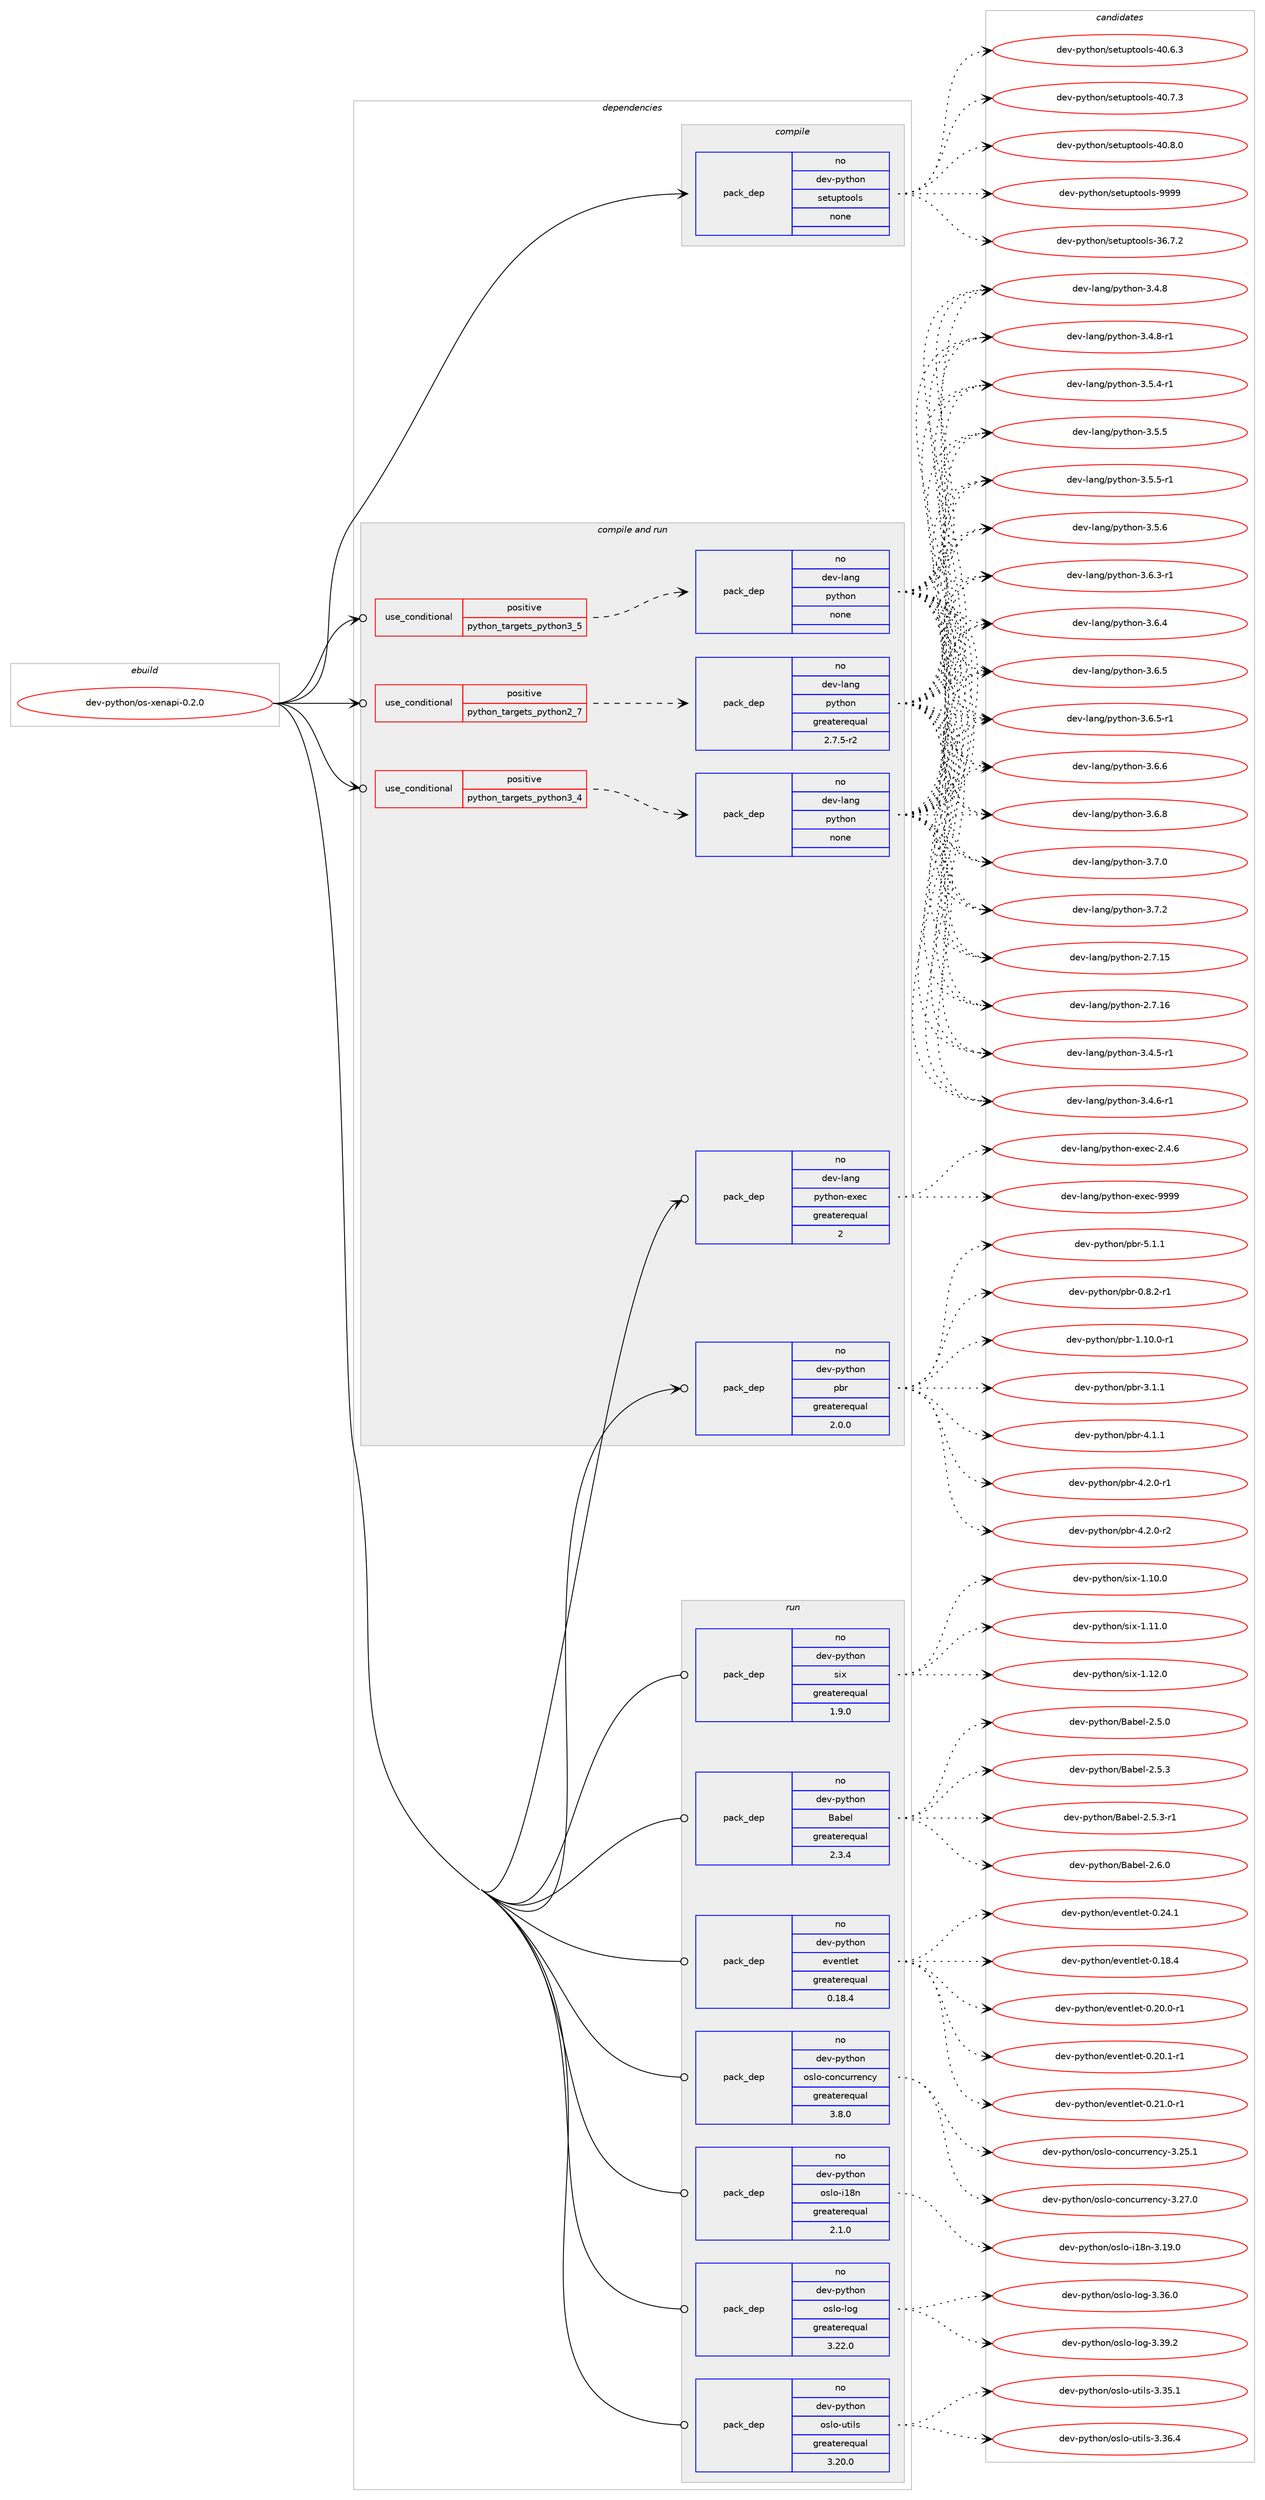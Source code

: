 digraph prolog {

# *************
# Graph options
# *************

newrank=true;
concentrate=true;
compound=true;
graph [rankdir=LR,fontname=Helvetica,fontsize=10,ranksep=1.5];#, ranksep=2.5, nodesep=0.2];
edge  [arrowhead=vee];
node  [fontname=Helvetica,fontsize=10];

# **********
# The ebuild
# **********

subgraph cluster_leftcol {
color=gray;
rank=same;
label=<<i>ebuild</i>>;
id [label="dev-python/os-xenapi-0.2.0", color=red, width=4, href="../dev-python/os-xenapi-0.2.0.svg"];
}

# ****************
# The dependencies
# ****************

subgraph cluster_midcol {
color=gray;
label=<<i>dependencies</i>>;
subgraph cluster_compile {
fillcolor="#eeeeee";
style=filled;
label=<<i>compile</i>>;
subgraph pack1020508 {
dependency1422434 [label=<<TABLE BORDER="0" CELLBORDER="1" CELLSPACING="0" CELLPADDING="4" WIDTH="220"><TR><TD ROWSPAN="6" CELLPADDING="30">pack_dep</TD></TR><TR><TD WIDTH="110">no</TD></TR><TR><TD>dev-python</TD></TR><TR><TD>setuptools</TD></TR><TR><TD>none</TD></TR><TR><TD></TD></TR></TABLE>>, shape=none, color=blue];
}
id:e -> dependency1422434:w [weight=20,style="solid",arrowhead="vee"];
}
subgraph cluster_compileandrun {
fillcolor="#eeeeee";
style=filled;
label=<<i>compile and run</i>>;
subgraph cond378649 {
dependency1422435 [label=<<TABLE BORDER="0" CELLBORDER="1" CELLSPACING="0" CELLPADDING="4"><TR><TD ROWSPAN="3" CELLPADDING="10">use_conditional</TD></TR><TR><TD>positive</TD></TR><TR><TD>python_targets_python2_7</TD></TR></TABLE>>, shape=none, color=red];
subgraph pack1020509 {
dependency1422436 [label=<<TABLE BORDER="0" CELLBORDER="1" CELLSPACING="0" CELLPADDING="4" WIDTH="220"><TR><TD ROWSPAN="6" CELLPADDING="30">pack_dep</TD></TR><TR><TD WIDTH="110">no</TD></TR><TR><TD>dev-lang</TD></TR><TR><TD>python</TD></TR><TR><TD>greaterequal</TD></TR><TR><TD>2.7.5-r2</TD></TR></TABLE>>, shape=none, color=blue];
}
dependency1422435:e -> dependency1422436:w [weight=20,style="dashed",arrowhead="vee"];
}
id:e -> dependency1422435:w [weight=20,style="solid",arrowhead="odotvee"];
subgraph cond378650 {
dependency1422437 [label=<<TABLE BORDER="0" CELLBORDER="1" CELLSPACING="0" CELLPADDING="4"><TR><TD ROWSPAN="3" CELLPADDING="10">use_conditional</TD></TR><TR><TD>positive</TD></TR><TR><TD>python_targets_python3_4</TD></TR></TABLE>>, shape=none, color=red];
subgraph pack1020510 {
dependency1422438 [label=<<TABLE BORDER="0" CELLBORDER="1" CELLSPACING="0" CELLPADDING="4" WIDTH="220"><TR><TD ROWSPAN="6" CELLPADDING="30">pack_dep</TD></TR><TR><TD WIDTH="110">no</TD></TR><TR><TD>dev-lang</TD></TR><TR><TD>python</TD></TR><TR><TD>none</TD></TR><TR><TD></TD></TR></TABLE>>, shape=none, color=blue];
}
dependency1422437:e -> dependency1422438:w [weight=20,style="dashed",arrowhead="vee"];
}
id:e -> dependency1422437:w [weight=20,style="solid",arrowhead="odotvee"];
subgraph cond378651 {
dependency1422439 [label=<<TABLE BORDER="0" CELLBORDER="1" CELLSPACING="0" CELLPADDING="4"><TR><TD ROWSPAN="3" CELLPADDING="10">use_conditional</TD></TR><TR><TD>positive</TD></TR><TR><TD>python_targets_python3_5</TD></TR></TABLE>>, shape=none, color=red];
subgraph pack1020511 {
dependency1422440 [label=<<TABLE BORDER="0" CELLBORDER="1" CELLSPACING="0" CELLPADDING="4" WIDTH="220"><TR><TD ROWSPAN="6" CELLPADDING="30">pack_dep</TD></TR><TR><TD WIDTH="110">no</TD></TR><TR><TD>dev-lang</TD></TR><TR><TD>python</TD></TR><TR><TD>none</TD></TR><TR><TD></TD></TR></TABLE>>, shape=none, color=blue];
}
dependency1422439:e -> dependency1422440:w [weight=20,style="dashed",arrowhead="vee"];
}
id:e -> dependency1422439:w [weight=20,style="solid",arrowhead="odotvee"];
subgraph pack1020512 {
dependency1422441 [label=<<TABLE BORDER="0" CELLBORDER="1" CELLSPACING="0" CELLPADDING="4" WIDTH="220"><TR><TD ROWSPAN="6" CELLPADDING="30">pack_dep</TD></TR><TR><TD WIDTH="110">no</TD></TR><TR><TD>dev-lang</TD></TR><TR><TD>python-exec</TD></TR><TR><TD>greaterequal</TD></TR><TR><TD>2</TD></TR></TABLE>>, shape=none, color=blue];
}
id:e -> dependency1422441:w [weight=20,style="solid",arrowhead="odotvee"];
subgraph pack1020513 {
dependency1422442 [label=<<TABLE BORDER="0" CELLBORDER="1" CELLSPACING="0" CELLPADDING="4" WIDTH="220"><TR><TD ROWSPAN="6" CELLPADDING="30">pack_dep</TD></TR><TR><TD WIDTH="110">no</TD></TR><TR><TD>dev-python</TD></TR><TR><TD>pbr</TD></TR><TR><TD>greaterequal</TD></TR><TR><TD>2.0.0</TD></TR></TABLE>>, shape=none, color=blue];
}
id:e -> dependency1422442:w [weight=20,style="solid",arrowhead="odotvee"];
}
subgraph cluster_run {
fillcolor="#eeeeee";
style=filled;
label=<<i>run</i>>;
subgraph pack1020514 {
dependency1422443 [label=<<TABLE BORDER="0" CELLBORDER="1" CELLSPACING="0" CELLPADDING="4" WIDTH="220"><TR><TD ROWSPAN="6" CELLPADDING="30">pack_dep</TD></TR><TR><TD WIDTH="110">no</TD></TR><TR><TD>dev-python</TD></TR><TR><TD>Babel</TD></TR><TR><TD>greaterequal</TD></TR><TR><TD>2.3.4</TD></TR></TABLE>>, shape=none, color=blue];
}
id:e -> dependency1422443:w [weight=20,style="solid",arrowhead="odot"];
subgraph pack1020515 {
dependency1422444 [label=<<TABLE BORDER="0" CELLBORDER="1" CELLSPACING="0" CELLPADDING="4" WIDTH="220"><TR><TD ROWSPAN="6" CELLPADDING="30">pack_dep</TD></TR><TR><TD WIDTH="110">no</TD></TR><TR><TD>dev-python</TD></TR><TR><TD>eventlet</TD></TR><TR><TD>greaterequal</TD></TR><TR><TD>0.18.4</TD></TR></TABLE>>, shape=none, color=blue];
}
id:e -> dependency1422444:w [weight=20,style="solid",arrowhead="odot"];
subgraph pack1020516 {
dependency1422445 [label=<<TABLE BORDER="0" CELLBORDER="1" CELLSPACING="0" CELLPADDING="4" WIDTH="220"><TR><TD ROWSPAN="6" CELLPADDING="30">pack_dep</TD></TR><TR><TD WIDTH="110">no</TD></TR><TR><TD>dev-python</TD></TR><TR><TD>oslo-concurrency</TD></TR><TR><TD>greaterequal</TD></TR><TR><TD>3.8.0</TD></TR></TABLE>>, shape=none, color=blue];
}
id:e -> dependency1422445:w [weight=20,style="solid",arrowhead="odot"];
subgraph pack1020517 {
dependency1422446 [label=<<TABLE BORDER="0" CELLBORDER="1" CELLSPACING="0" CELLPADDING="4" WIDTH="220"><TR><TD ROWSPAN="6" CELLPADDING="30">pack_dep</TD></TR><TR><TD WIDTH="110">no</TD></TR><TR><TD>dev-python</TD></TR><TR><TD>oslo-i18n</TD></TR><TR><TD>greaterequal</TD></TR><TR><TD>2.1.0</TD></TR></TABLE>>, shape=none, color=blue];
}
id:e -> dependency1422446:w [weight=20,style="solid",arrowhead="odot"];
subgraph pack1020518 {
dependency1422447 [label=<<TABLE BORDER="0" CELLBORDER="1" CELLSPACING="0" CELLPADDING="4" WIDTH="220"><TR><TD ROWSPAN="6" CELLPADDING="30">pack_dep</TD></TR><TR><TD WIDTH="110">no</TD></TR><TR><TD>dev-python</TD></TR><TR><TD>oslo-log</TD></TR><TR><TD>greaterequal</TD></TR><TR><TD>3.22.0</TD></TR></TABLE>>, shape=none, color=blue];
}
id:e -> dependency1422447:w [weight=20,style="solid",arrowhead="odot"];
subgraph pack1020519 {
dependency1422448 [label=<<TABLE BORDER="0" CELLBORDER="1" CELLSPACING="0" CELLPADDING="4" WIDTH="220"><TR><TD ROWSPAN="6" CELLPADDING="30">pack_dep</TD></TR><TR><TD WIDTH="110">no</TD></TR><TR><TD>dev-python</TD></TR><TR><TD>oslo-utils</TD></TR><TR><TD>greaterequal</TD></TR><TR><TD>3.20.0</TD></TR></TABLE>>, shape=none, color=blue];
}
id:e -> dependency1422448:w [weight=20,style="solid",arrowhead="odot"];
subgraph pack1020520 {
dependency1422449 [label=<<TABLE BORDER="0" CELLBORDER="1" CELLSPACING="0" CELLPADDING="4" WIDTH="220"><TR><TD ROWSPAN="6" CELLPADDING="30">pack_dep</TD></TR><TR><TD WIDTH="110">no</TD></TR><TR><TD>dev-python</TD></TR><TR><TD>six</TD></TR><TR><TD>greaterequal</TD></TR><TR><TD>1.9.0</TD></TR></TABLE>>, shape=none, color=blue];
}
id:e -> dependency1422449:w [weight=20,style="solid",arrowhead="odot"];
}
}

# **************
# The candidates
# **************

subgraph cluster_choices {
rank=same;
color=gray;
label=<<i>candidates</i>>;

subgraph choice1020508 {
color=black;
nodesep=1;
choice100101118451121211161041111104711510111611711211611111110811545515446554650 [label="dev-python/setuptools-36.7.2", color=red, width=4,href="../dev-python/setuptools-36.7.2.svg"];
choice100101118451121211161041111104711510111611711211611111110811545524846544651 [label="dev-python/setuptools-40.6.3", color=red, width=4,href="../dev-python/setuptools-40.6.3.svg"];
choice100101118451121211161041111104711510111611711211611111110811545524846554651 [label="dev-python/setuptools-40.7.3", color=red, width=4,href="../dev-python/setuptools-40.7.3.svg"];
choice100101118451121211161041111104711510111611711211611111110811545524846564648 [label="dev-python/setuptools-40.8.0", color=red, width=4,href="../dev-python/setuptools-40.8.0.svg"];
choice10010111845112121116104111110471151011161171121161111111081154557575757 [label="dev-python/setuptools-9999", color=red, width=4,href="../dev-python/setuptools-9999.svg"];
dependency1422434:e -> choice100101118451121211161041111104711510111611711211611111110811545515446554650:w [style=dotted,weight="100"];
dependency1422434:e -> choice100101118451121211161041111104711510111611711211611111110811545524846544651:w [style=dotted,weight="100"];
dependency1422434:e -> choice100101118451121211161041111104711510111611711211611111110811545524846554651:w [style=dotted,weight="100"];
dependency1422434:e -> choice100101118451121211161041111104711510111611711211611111110811545524846564648:w [style=dotted,weight="100"];
dependency1422434:e -> choice10010111845112121116104111110471151011161171121161111111081154557575757:w [style=dotted,weight="100"];
}
subgraph choice1020509 {
color=black;
nodesep=1;
choice10010111845108971101034711212111610411111045504655464953 [label="dev-lang/python-2.7.15", color=red, width=4,href="../dev-lang/python-2.7.15.svg"];
choice10010111845108971101034711212111610411111045504655464954 [label="dev-lang/python-2.7.16", color=red, width=4,href="../dev-lang/python-2.7.16.svg"];
choice1001011184510897110103471121211161041111104551465246534511449 [label="dev-lang/python-3.4.5-r1", color=red, width=4,href="../dev-lang/python-3.4.5-r1.svg"];
choice1001011184510897110103471121211161041111104551465246544511449 [label="dev-lang/python-3.4.6-r1", color=red, width=4,href="../dev-lang/python-3.4.6-r1.svg"];
choice100101118451089711010347112121116104111110455146524656 [label="dev-lang/python-3.4.8", color=red, width=4,href="../dev-lang/python-3.4.8.svg"];
choice1001011184510897110103471121211161041111104551465246564511449 [label="dev-lang/python-3.4.8-r1", color=red, width=4,href="../dev-lang/python-3.4.8-r1.svg"];
choice1001011184510897110103471121211161041111104551465346524511449 [label="dev-lang/python-3.5.4-r1", color=red, width=4,href="../dev-lang/python-3.5.4-r1.svg"];
choice100101118451089711010347112121116104111110455146534653 [label="dev-lang/python-3.5.5", color=red, width=4,href="../dev-lang/python-3.5.5.svg"];
choice1001011184510897110103471121211161041111104551465346534511449 [label="dev-lang/python-3.5.5-r1", color=red, width=4,href="../dev-lang/python-3.5.5-r1.svg"];
choice100101118451089711010347112121116104111110455146534654 [label="dev-lang/python-3.5.6", color=red, width=4,href="../dev-lang/python-3.5.6.svg"];
choice1001011184510897110103471121211161041111104551465446514511449 [label="dev-lang/python-3.6.3-r1", color=red, width=4,href="../dev-lang/python-3.6.3-r1.svg"];
choice100101118451089711010347112121116104111110455146544652 [label="dev-lang/python-3.6.4", color=red, width=4,href="../dev-lang/python-3.6.4.svg"];
choice100101118451089711010347112121116104111110455146544653 [label="dev-lang/python-3.6.5", color=red, width=4,href="../dev-lang/python-3.6.5.svg"];
choice1001011184510897110103471121211161041111104551465446534511449 [label="dev-lang/python-3.6.5-r1", color=red, width=4,href="../dev-lang/python-3.6.5-r1.svg"];
choice100101118451089711010347112121116104111110455146544654 [label="dev-lang/python-3.6.6", color=red, width=4,href="../dev-lang/python-3.6.6.svg"];
choice100101118451089711010347112121116104111110455146544656 [label="dev-lang/python-3.6.8", color=red, width=4,href="../dev-lang/python-3.6.8.svg"];
choice100101118451089711010347112121116104111110455146554648 [label="dev-lang/python-3.7.0", color=red, width=4,href="../dev-lang/python-3.7.0.svg"];
choice100101118451089711010347112121116104111110455146554650 [label="dev-lang/python-3.7.2", color=red, width=4,href="../dev-lang/python-3.7.2.svg"];
dependency1422436:e -> choice10010111845108971101034711212111610411111045504655464953:w [style=dotted,weight="100"];
dependency1422436:e -> choice10010111845108971101034711212111610411111045504655464954:w [style=dotted,weight="100"];
dependency1422436:e -> choice1001011184510897110103471121211161041111104551465246534511449:w [style=dotted,weight="100"];
dependency1422436:e -> choice1001011184510897110103471121211161041111104551465246544511449:w [style=dotted,weight="100"];
dependency1422436:e -> choice100101118451089711010347112121116104111110455146524656:w [style=dotted,weight="100"];
dependency1422436:e -> choice1001011184510897110103471121211161041111104551465246564511449:w [style=dotted,weight="100"];
dependency1422436:e -> choice1001011184510897110103471121211161041111104551465346524511449:w [style=dotted,weight="100"];
dependency1422436:e -> choice100101118451089711010347112121116104111110455146534653:w [style=dotted,weight="100"];
dependency1422436:e -> choice1001011184510897110103471121211161041111104551465346534511449:w [style=dotted,weight="100"];
dependency1422436:e -> choice100101118451089711010347112121116104111110455146534654:w [style=dotted,weight="100"];
dependency1422436:e -> choice1001011184510897110103471121211161041111104551465446514511449:w [style=dotted,weight="100"];
dependency1422436:e -> choice100101118451089711010347112121116104111110455146544652:w [style=dotted,weight="100"];
dependency1422436:e -> choice100101118451089711010347112121116104111110455146544653:w [style=dotted,weight="100"];
dependency1422436:e -> choice1001011184510897110103471121211161041111104551465446534511449:w [style=dotted,weight="100"];
dependency1422436:e -> choice100101118451089711010347112121116104111110455146544654:w [style=dotted,weight="100"];
dependency1422436:e -> choice100101118451089711010347112121116104111110455146544656:w [style=dotted,weight="100"];
dependency1422436:e -> choice100101118451089711010347112121116104111110455146554648:w [style=dotted,weight="100"];
dependency1422436:e -> choice100101118451089711010347112121116104111110455146554650:w [style=dotted,weight="100"];
}
subgraph choice1020510 {
color=black;
nodesep=1;
choice10010111845108971101034711212111610411111045504655464953 [label="dev-lang/python-2.7.15", color=red, width=4,href="../dev-lang/python-2.7.15.svg"];
choice10010111845108971101034711212111610411111045504655464954 [label="dev-lang/python-2.7.16", color=red, width=4,href="../dev-lang/python-2.7.16.svg"];
choice1001011184510897110103471121211161041111104551465246534511449 [label="dev-lang/python-3.4.5-r1", color=red, width=4,href="../dev-lang/python-3.4.5-r1.svg"];
choice1001011184510897110103471121211161041111104551465246544511449 [label="dev-lang/python-3.4.6-r1", color=red, width=4,href="../dev-lang/python-3.4.6-r1.svg"];
choice100101118451089711010347112121116104111110455146524656 [label="dev-lang/python-3.4.8", color=red, width=4,href="../dev-lang/python-3.4.8.svg"];
choice1001011184510897110103471121211161041111104551465246564511449 [label="dev-lang/python-3.4.8-r1", color=red, width=4,href="../dev-lang/python-3.4.8-r1.svg"];
choice1001011184510897110103471121211161041111104551465346524511449 [label="dev-lang/python-3.5.4-r1", color=red, width=4,href="../dev-lang/python-3.5.4-r1.svg"];
choice100101118451089711010347112121116104111110455146534653 [label="dev-lang/python-3.5.5", color=red, width=4,href="../dev-lang/python-3.5.5.svg"];
choice1001011184510897110103471121211161041111104551465346534511449 [label="dev-lang/python-3.5.5-r1", color=red, width=4,href="../dev-lang/python-3.5.5-r1.svg"];
choice100101118451089711010347112121116104111110455146534654 [label="dev-lang/python-3.5.6", color=red, width=4,href="../dev-lang/python-3.5.6.svg"];
choice1001011184510897110103471121211161041111104551465446514511449 [label="dev-lang/python-3.6.3-r1", color=red, width=4,href="../dev-lang/python-3.6.3-r1.svg"];
choice100101118451089711010347112121116104111110455146544652 [label="dev-lang/python-3.6.4", color=red, width=4,href="../dev-lang/python-3.6.4.svg"];
choice100101118451089711010347112121116104111110455146544653 [label="dev-lang/python-3.6.5", color=red, width=4,href="../dev-lang/python-3.6.5.svg"];
choice1001011184510897110103471121211161041111104551465446534511449 [label="dev-lang/python-3.6.5-r1", color=red, width=4,href="../dev-lang/python-3.6.5-r1.svg"];
choice100101118451089711010347112121116104111110455146544654 [label="dev-lang/python-3.6.6", color=red, width=4,href="../dev-lang/python-3.6.6.svg"];
choice100101118451089711010347112121116104111110455146544656 [label="dev-lang/python-3.6.8", color=red, width=4,href="../dev-lang/python-3.6.8.svg"];
choice100101118451089711010347112121116104111110455146554648 [label="dev-lang/python-3.7.0", color=red, width=4,href="../dev-lang/python-3.7.0.svg"];
choice100101118451089711010347112121116104111110455146554650 [label="dev-lang/python-3.7.2", color=red, width=4,href="../dev-lang/python-3.7.2.svg"];
dependency1422438:e -> choice10010111845108971101034711212111610411111045504655464953:w [style=dotted,weight="100"];
dependency1422438:e -> choice10010111845108971101034711212111610411111045504655464954:w [style=dotted,weight="100"];
dependency1422438:e -> choice1001011184510897110103471121211161041111104551465246534511449:w [style=dotted,weight="100"];
dependency1422438:e -> choice1001011184510897110103471121211161041111104551465246544511449:w [style=dotted,weight="100"];
dependency1422438:e -> choice100101118451089711010347112121116104111110455146524656:w [style=dotted,weight="100"];
dependency1422438:e -> choice1001011184510897110103471121211161041111104551465246564511449:w [style=dotted,weight="100"];
dependency1422438:e -> choice1001011184510897110103471121211161041111104551465346524511449:w [style=dotted,weight="100"];
dependency1422438:e -> choice100101118451089711010347112121116104111110455146534653:w [style=dotted,weight="100"];
dependency1422438:e -> choice1001011184510897110103471121211161041111104551465346534511449:w [style=dotted,weight="100"];
dependency1422438:e -> choice100101118451089711010347112121116104111110455146534654:w [style=dotted,weight="100"];
dependency1422438:e -> choice1001011184510897110103471121211161041111104551465446514511449:w [style=dotted,weight="100"];
dependency1422438:e -> choice100101118451089711010347112121116104111110455146544652:w [style=dotted,weight="100"];
dependency1422438:e -> choice100101118451089711010347112121116104111110455146544653:w [style=dotted,weight="100"];
dependency1422438:e -> choice1001011184510897110103471121211161041111104551465446534511449:w [style=dotted,weight="100"];
dependency1422438:e -> choice100101118451089711010347112121116104111110455146544654:w [style=dotted,weight="100"];
dependency1422438:e -> choice100101118451089711010347112121116104111110455146544656:w [style=dotted,weight="100"];
dependency1422438:e -> choice100101118451089711010347112121116104111110455146554648:w [style=dotted,weight="100"];
dependency1422438:e -> choice100101118451089711010347112121116104111110455146554650:w [style=dotted,weight="100"];
}
subgraph choice1020511 {
color=black;
nodesep=1;
choice10010111845108971101034711212111610411111045504655464953 [label="dev-lang/python-2.7.15", color=red, width=4,href="../dev-lang/python-2.7.15.svg"];
choice10010111845108971101034711212111610411111045504655464954 [label="dev-lang/python-2.7.16", color=red, width=4,href="../dev-lang/python-2.7.16.svg"];
choice1001011184510897110103471121211161041111104551465246534511449 [label="dev-lang/python-3.4.5-r1", color=red, width=4,href="../dev-lang/python-3.4.5-r1.svg"];
choice1001011184510897110103471121211161041111104551465246544511449 [label="dev-lang/python-3.4.6-r1", color=red, width=4,href="../dev-lang/python-3.4.6-r1.svg"];
choice100101118451089711010347112121116104111110455146524656 [label="dev-lang/python-3.4.8", color=red, width=4,href="../dev-lang/python-3.4.8.svg"];
choice1001011184510897110103471121211161041111104551465246564511449 [label="dev-lang/python-3.4.8-r1", color=red, width=4,href="../dev-lang/python-3.4.8-r1.svg"];
choice1001011184510897110103471121211161041111104551465346524511449 [label="dev-lang/python-3.5.4-r1", color=red, width=4,href="../dev-lang/python-3.5.4-r1.svg"];
choice100101118451089711010347112121116104111110455146534653 [label="dev-lang/python-3.5.5", color=red, width=4,href="../dev-lang/python-3.5.5.svg"];
choice1001011184510897110103471121211161041111104551465346534511449 [label="dev-lang/python-3.5.5-r1", color=red, width=4,href="../dev-lang/python-3.5.5-r1.svg"];
choice100101118451089711010347112121116104111110455146534654 [label="dev-lang/python-3.5.6", color=red, width=4,href="../dev-lang/python-3.5.6.svg"];
choice1001011184510897110103471121211161041111104551465446514511449 [label="dev-lang/python-3.6.3-r1", color=red, width=4,href="../dev-lang/python-3.6.3-r1.svg"];
choice100101118451089711010347112121116104111110455146544652 [label="dev-lang/python-3.6.4", color=red, width=4,href="../dev-lang/python-3.6.4.svg"];
choice100101118451089711010347112121116104111110455146544653 [label="dev-lang/python-3.6.5", color=red, width=4,href="../dev-lang/python-3.6.5.svg"];
choice1001011184510897110103471121211161041111104551465446534511449 [label="dev-lang/python-3.6.5-r1", color=red, width=4,href="../dev-lang/python-3.6.5-r1.svg"];
choice100101118451089711010347112121116104111110455146544654 [label="dev-lang/python-3.6.6", color=red, width=4,href="../dev-lang/python-3.6.6.svg"];
choice100101118451089711010347112121116104111110455146544656 [label="dev-lang/python-3.6.8", color=red, width=4,href="../dev-lang/python-3.6.8.svg"];
choice100101118451089711010347112121116104111110455146554648 [label="dev-lang/python-3.7.0", color=red, width=4,href="../dev-lang/python-3.7.0.svg"];
choice100101118451089711010347112121116104111110455146554650 [label="dev-lang/python-3.7.2", color=red, width=4,href="../dev-lang/python-3.7.2.svg"];
dependency1422440:e -> choice10010111845108971101034711212111610411111045504655464953:w [style=dotted,weight="100"];
dependency1422440:e -> choice10010111845108971101034711212111610411111045504655464954:w [style=dotted,weight="100"];
dependency1422440:e -> choice1001011184510897110103471121211161041111104551465246534511449:w [style=dotted,weight="100"];
dependency1422440:e -> choice1001011184510897110103471121211161041111104551465246544511449:w [style=dotted,weight="100"];
dependency1422440:e -> choice100101118451089711010347112121116104111110455146524656:w [style=dotted,weight="100"];
dependency1422440:e -> choice1001011184510897110103471121211161041111104551465246564511449:w [style=dotted,weight="100"];
dependency1422440:e -> choice1001011184510897110103471121211161041111104551465346524511449:w [style=dotted,weight="100"];
dependency1422440:e -> choice100101118451089711010347112121116104111110455146534653:w [style=dotted,weight="100"];
dependency1422440:e -> choice1001011184510897110103471121211161041111104551465346534511449:w [style=dotted,weight="100"];
dependency1422440:e -> choice100101118451089711010347112121116104111110455146534654:w [style=dotted,weight="100"];
dependency1422440:e -> choice1001011184510897110103471121211161041111104551465446514511449:w [style=dotted,weight="100"];
dependency1422440:e -> choice100101118451089711010347112121116104111110455146544652:w [style=dotted,weight="100"];
dependency1422440:e -> choice100101118451089711010347112121116104111110455146544653:w [style=dotted,weight="100"];
dependency1422440:e -> choice1001011184510897110103471121211161041111104551465446534511449:w [style=dotted,weight="100"];
dependency1422440:e -> choice100101118451089711010347112121116104111110455146544654:w [style=dotted,weight="100"];
dependency1422440:e -> choice100101118451089711010347112121116104111110455146544656:w [style=dotted,weight="100"];
dependency1422440:e -> choice100101118451089711010347112121116104111110455146554648:w [style=dotted,weight="100"];
dependency1422440:e -> choice100101118451089711010347112121116104111110455146554650:w [style=dotted,weight="100"];
}
subgraph choice1020512 {
color=black;
nodesep=1;
choice1001011184510897110103471121211161041111104510112010199455046524654 [label="dev-lang/python-exec-2.4.6", color=red, width=4,href="../dev-lang/python-exec-2.4.6.svg"];
choice10010111845108971101034711212111610411111045101120101994557575757 [label="dev-lang/python-exec-9999", color=red, width=4,href="../dev-lang/python-exec-9999.svg"];
dependency1422441:e -> choice1001011184510897110103471121211161041111104510112010199455046524654:w [style=dotted,weight="100"];
dependency1422441:e -> choice10010111845108971101034711212111610411111045101120101994557575757:w [style=dotted,weight="100"];
}
subgraph choice1020513 {
color=black;
nodesep=1;
choice1001011184511212111610411111047112981144548465646504511449 [label="dev-python/pbr-0.8.2-r1", color=red, width=4,href="../dev-python/pbr-0.8.2-r1.svg"];
choice100101118451121211161041111104711298114454946494846484511449 [label="dev-python/pbr-1.10.0-r1", color=red, width=4,href="../dev-python/pbr-1.10.0-r1.svg"];
choice100101118451121211161041111104711298114455146494649 [label="dev-python/pbr-3.1.1", color=red, width=4,href="../dev-python/pbr-3.1.1.svg"];
choice100101118451121211161041111104711298114455246494649 [label="dev-python/pbr-4.1.1", color=red, width=4,href="../dev-python/pbr-4.1.1.svg"];
choice1001011184511212111610411111047112981144552465046484511449 [label="dev-python/pbr-4.2.0-r1", color=red, width=4,href="../dev-python/pbr-4.2.0-r1.svg"];
choice1001011184511212111610411111047112981144552465046484511450 [label="dev-python/pbr-4.2.0-r2", color=red, width=4,href="../dev-python/pbr-4.2.0-r2.svg"];
choice100101118451121211161041111104711298114455346494649 [label="dev-python/pbr-5.1.1", color=red, width=4,href="../dev-python/pbr-5.1.1.svg"];
dependency1422442:e -> choice1001011184511212111610411111047112981144548465646504511449:w [style=dotted,weight="100"];
dependency1422442:e -> choice100101118451121211161041111104711298114454946494846484511449:w [style=dotted,weight="100"];
dependency1422442:e -> choice100101118451121211161041111104711298114455146494649:w [style=dotted,weight="100"];
dependency1422442:e -> choice100101118451121211161041111104711298114455246494649:w [style=dotted,weight="100"];
dependency1422442:e -> choice1001011184511212111610411111047112981144552465046484511449:w [style=dotted,weight="100"];
dependency1422442:e -> choice1001011184511212111610411111047112981144552465046484511450:w [style=dotted,weight="100"];
dependency1422442:e -> choice100101118451121211161041111104711298114455346494649:w [style=dotted,weight="100"];
}
subgraph choice1020514 {
color=black;
nodesep=1;
choice1001011184511212111610411111047669798101108455046534648 [label="dev-python/Babel-2.5.0", color=red, width=4,href="../dev-python/Babel-2.5.0.svg"];
choice1001011184511212111610411111047669798101108455046534651 [label="dev-python/Babel-2.5.3", color=red, width=4,href="../dev-python/Babel-2.5.3.svg"];
choice10010111845112121116104111110476697981011084550465346514511449 [label="dev-python/Babel-2.5.3-r1", color=red, width=4,href="../dev-python/Babel-2.5.3-r1.svg"];
choice1001011184511212111610411111047669798101108455046544648 [label="dev-python/Babel-2.6.0", color=red, width=4,href="../dev-python/Babel-2.6.0.svg"];
dependency1422443:e -> choice1001011184511212111610411111047669798101108455046534648:w [style=dotted,weight="100"];
dependency1422443:e -> choice1001011184511212111610411111047669798101108455046534651:w [style=dotted,weight="100"];
dependency1422443:e -> choice10010111845112121116104111110476697981011084550465346514511449:w [style=dotted,weight="100"];
dependency1422443:e -> choice1001011184511212111610411111047669798101108455046544648:w [style=dotted,weight="100"];
}
subgraph choice1020515 {
color=black;
nodesep=1;
choice100101118451121211161041111104710111810111011610810111645484649564652 [label="dev-python/eventlet-0.18.4", color=red, width=4,href="../dev-python/eventlet-0.18.4.svg"];
choice1001011184511212111610411111047101118101110116108101116454846504846484511449 [label="dev-python/eventlet-0.20.0-r1", color=red, width=4,href="../dev-python/eventlet-0.20.0-r1.svg"];
choice1001011184511212111610411111047101118101110116108101116454846504846494511449 [label="dev-python/eventlet-0.20.1-r1", color=red, width=4,href="../dev-python/eventlet-0.20.1-r1.svg"];
choice1001011184511212111610411111047101118101110116108101116454846504946484511449 [label="dev-python/eventlet-0.21.0-r1", color=red, width=4,href="../dev-python/eventlet-0.21.0-r1.svg"];
choice100101118451121211161041111104710111810111011610810111645484650524649 [label="dev-python/eventlet-0.24.1", color=red, width=4,href="../dev-python/eventlet-0.24.1.svg"];
dependency1422444:e -> choice100101118451121211161041111104710111810111011610810111645484649564652:w [style=dotted,weight="100"];
dependency1422444:e -> choice1001011184511212111610411111047101118101110116108101116454846504846484511449:w [style=dotted,weight="100"];
dependency1422444:e -> choice1001011184511212111610411111047101118101110116108101116454846504846494511449:w [style=dotted,weight="100"];
dependency1422444:e -> choice1001011184511212111610411111047101118101110116108101116454846504946484511449:w [style=dotted,weight="100"];
dependency1422444:e -> choice100101118451121211161041111104710111810111011610810111645484650524649:w [style=dotted,weight="100"];
}
subgraph choice1020516 {
color=black;
nodesep=1;
choice10010111845112121116104111110471111151081114599111110991171141141011109912145514650534649 [label="dev-python/oslo-concurrency-3.25.1", color=red, width=4,href="../dev-python/oslo-concurrency-3.25.1.svg"];
choice10010111845112121116104111110471111151081114599111110991171141141011109912145514650554648 [label="dev-python/oslo-concurrency-3.27.0", color=red, width=4,href="../dev-python/oslo-concurrency-3.27.0.svg"];
dependency1422445:e -> choice10010111845112121116104111110471111151081114599111110991171141141011109912145514650534649:w [style=dotted,weight="100"];
dependency1422445:e -> choice10010111845112121116104111110471111151081114599111110991171141141011109912145514650554648:w [style=dotted,weight="100"];
}
subgraph choice1020517 {
color=black;
nodesep=1;
choice100101118451121211161041111104711111510811145105495611045514649574648 [label="dev-python/oslo-i18n-3.19.0", color=red, width=4,href="../dev-python/oslo-i18n-3.19.0.svg"];
dependency1422446:e -> choice100101118451121211161041111104711111510811145105495611045514649574648:w [style=dotted,weight="100"];
}
subgraph choice1020518 {
color=black;
nodesep=1;
choice10010111845112121116104111110471111151081114510811110345514651544648 [label="dev-python/oslo-log-3.36.0", color=red, width=4,href="../dev-python/oslo-log-3.36.0.svg"];
choice10010111845112121116104111110471111151081114510811110345514651574650 [label="dev-python/oslo-log-3.39.2", color=red, width=4,href="../dev-python/oslo-log-3.39.2.svg"];
dependency1422447:e -> choice10010111845112121116104111110471111151081114510811110345514651544648:w [style=dotted,weight="100"];
dependency1422447:e -> choice10010111845112121116104111110471111151081114510811110345514651574650:w [style=dotted,weight="100"];
}
subgraph choice1020519 {
color=black;
nodesep=1;
choice10010111845112121116104111110471111151081114511711610510811545514651534649 [label="dev-python/oslo-utils-3.35.1", color=red, width=4,href="../dev-python/oslo-utils-3.35.1.svg"];
choice10010111845112121116104111110471111151081114511711610510811545514651544652 [label="dev-python/oslo-utils-3.36.4", color=red, width=4,href="../dev-python/oslo-utils-3.36.4.svg"];
dependency1422448:e -> choice10010111845112121116104111110471111151081114511711610510811545514651534649:w [style=dotted,weight="100"];
dependency1422448:e -> choice10010111845112121116104111110471111151081114511711610510811545514651544652:w [style=dotted,weight="100"];
}
subgraph choice1020520 {
color=black;
nodesep=1;
choice100101118451121211161041111104711510512045494649484648 [label="dev-python/six-1.10.0", color=red, width=4,href="../dev-python/six-1.10.0.svg"];
choice100101118451121211161041111104711510512045494649494648 [label="dev-python/six-1.11.0", color=red, width=4,href="../dev-python/six-1.11.0.svg"];
choice100101118451121211161041111104711510512045494649504648 [label="dev-python/six-1.12.0", color=red, width=4,href="../dev-python/six-1.12.0.svg"];
dependency1422449:e -> choice100101118451121211161041111104711510512045494649484648:w [style=dotted,weight="100"];
dependency1422449:e -> choice100101118451121211161041111104711510512045494649494648:w [style=dotted,weight="100"];
dependency1422449:e -> choice100101118451121211161041111104711510512045494649504648:w [style=dotted,weight="100"];
}
}

}
